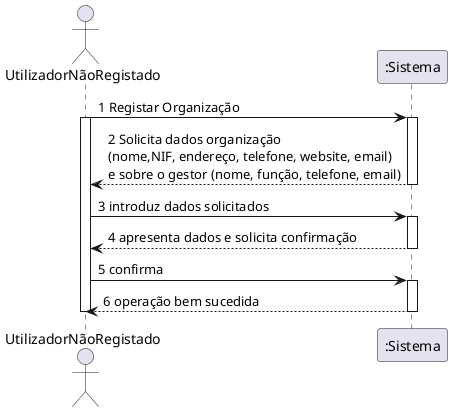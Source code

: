 @startuml
actor UtilizadorNãoRegistado as UtilizadorNãoRegistado
UtilizadorNãoRegistado -> ":Sistema" : 1 Registar Organização
activate UtilizadorNãoRegistado
activate ":Sistema"
":Sistema" --> UtilizadorNãoRegistado : 2 Solicita dados organização \n(nome,NIF, endereço, telefone, website, email)\ne sobre o gestor (nome, função, telefone, email)
deactivate ":Sistema"
UtilizadorNãoRegistado -> ":Sistema" : 3 introduz dados solicitados
activate ":Sistema"
":Sistema" --> UtilizadorNãoRegistado : 4 apresenta dados e solicita confirmação
deactivate ":Sistema"
UtilizadorNãoRegistado -> ":Sistema" : 5 confirma
activate ":Sistema"
":Sistema" --> UtilizadorNãoRegistado : 6 operação bem sucedida
deactivate ":Sistema"
deactivate UtilizadorNãoRegistado
@enduml